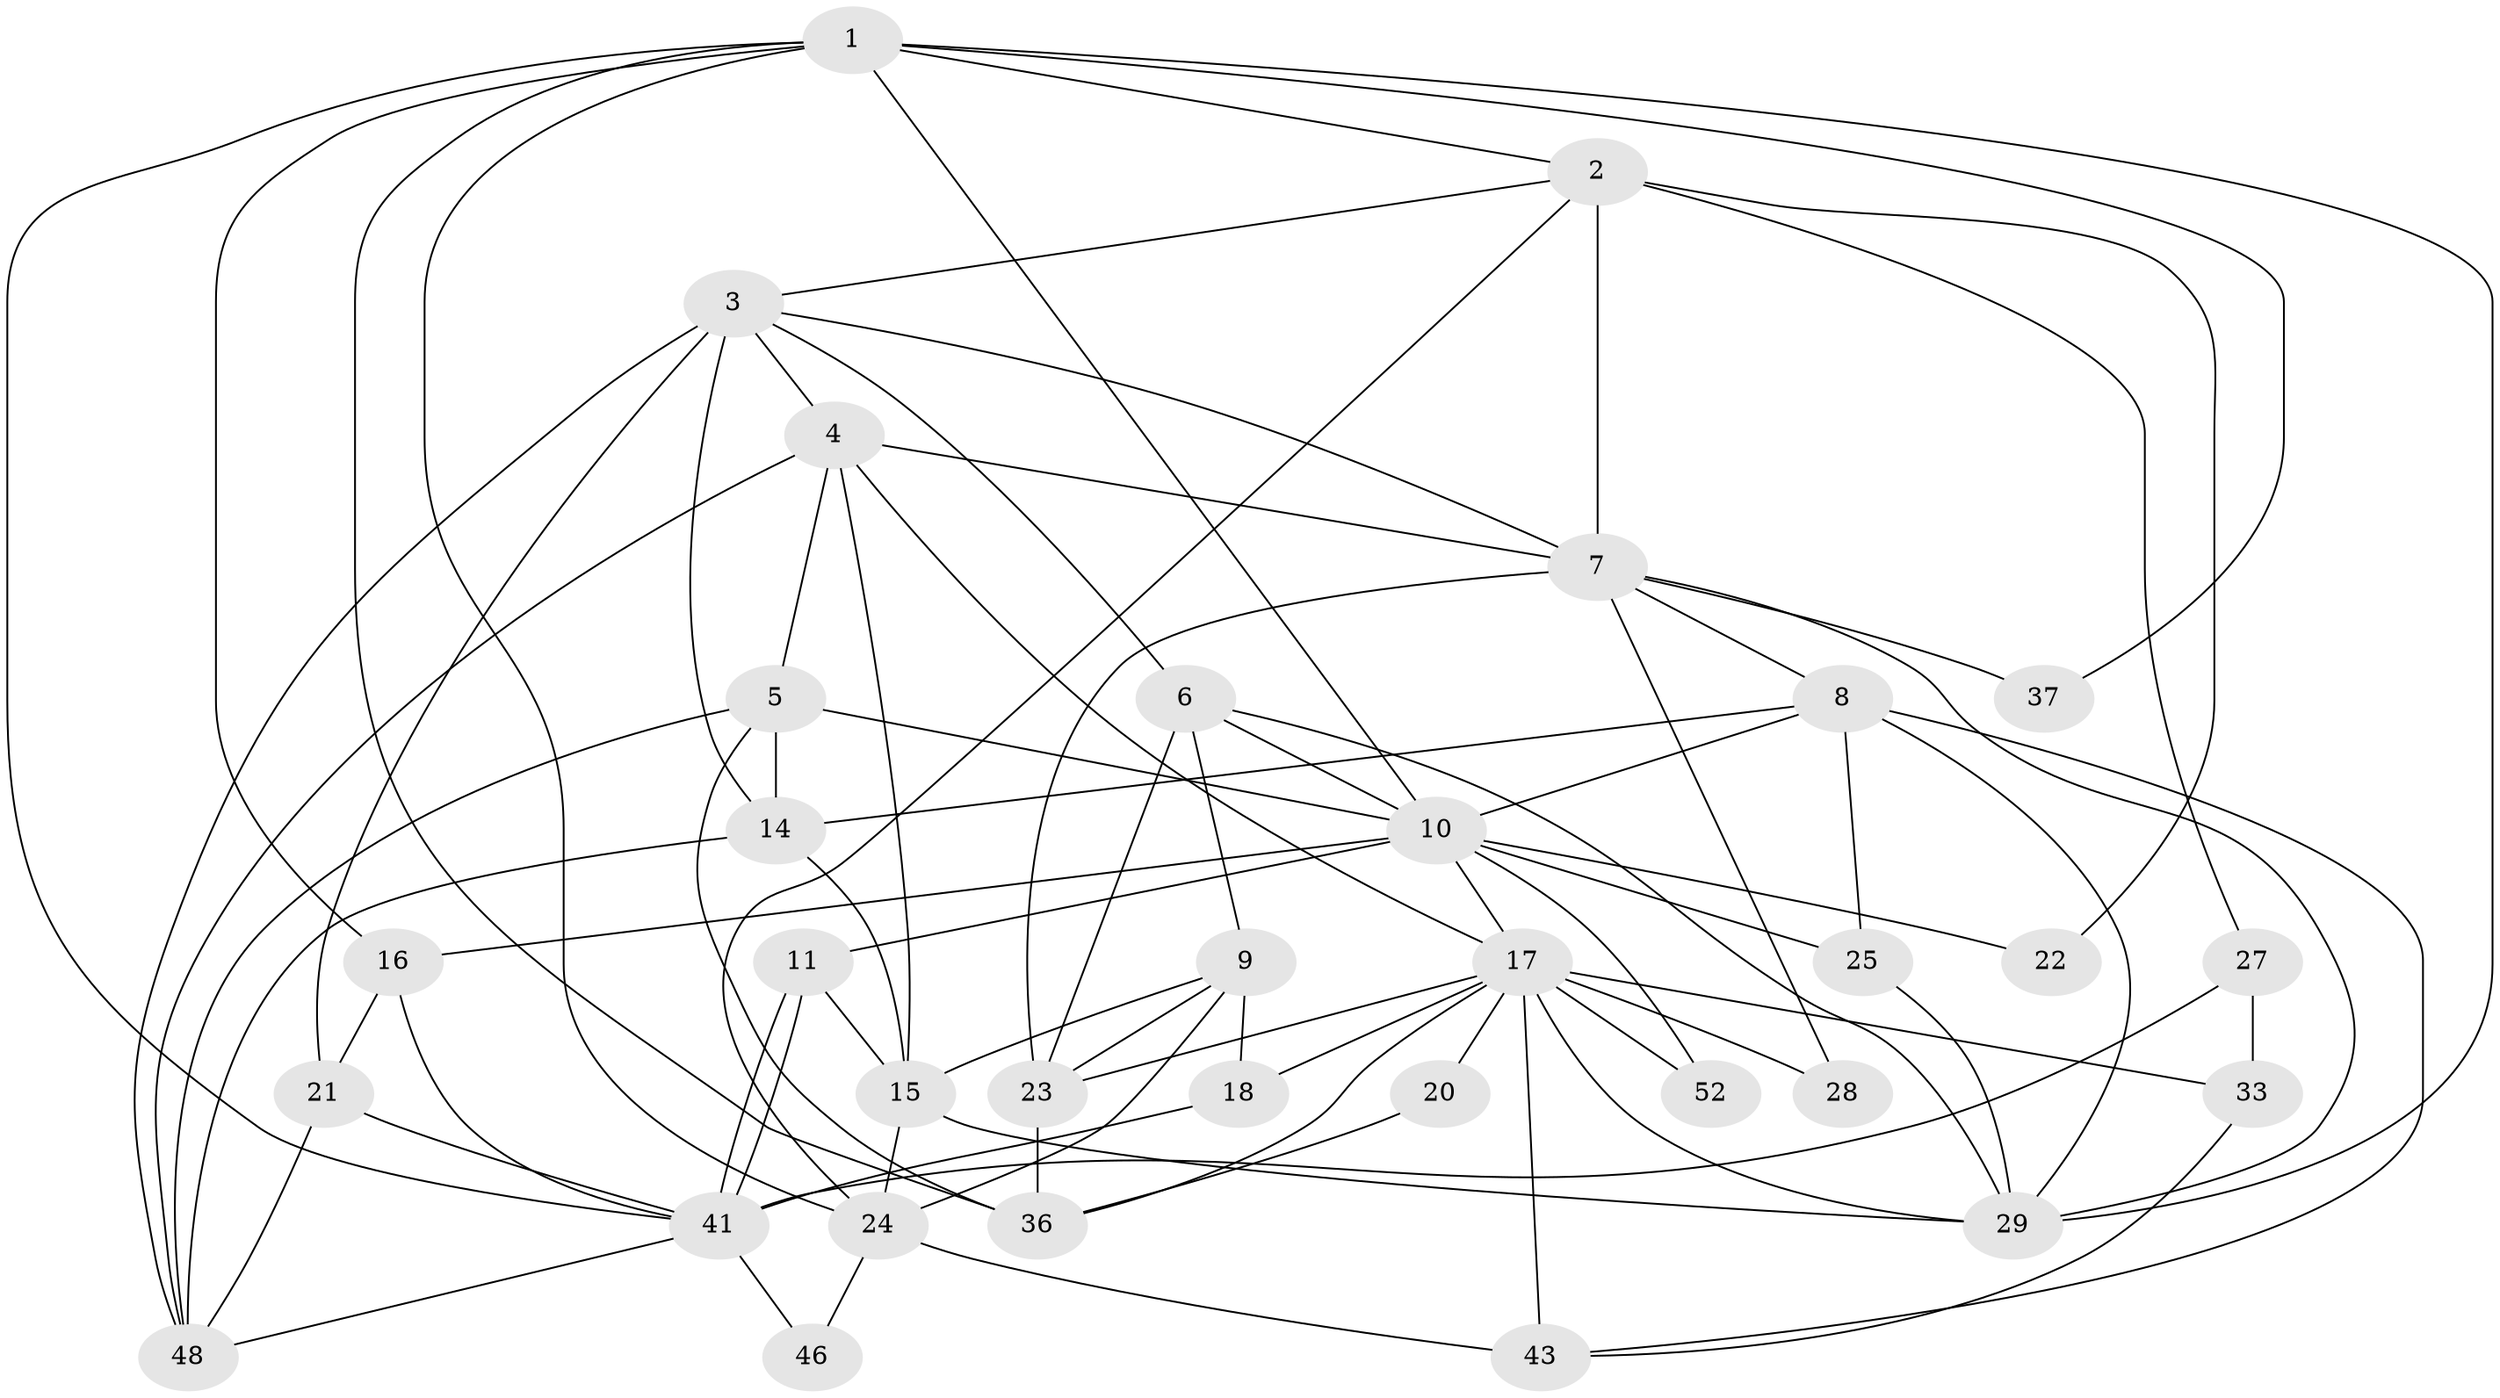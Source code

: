 // Generated by graph-tools (version 1.1) at 2025/52/02/27/25 19:52:02]
// undirected, 33 vertices, 83 edges
graph export_dot {
graph [start="1"]
  node [color=gray90,style=filled];
  1 [super="+26"];
  2 [super="+12"];
  3 [super="+35"];
  4 [super="+31"];
  5;
  6 [super="+55"];
  7 [super="+19"];
  8 [super="+13"];
  9 [super="+39"];
  10 [super="+47"];
  11;
  14 [super="+51"];
  15 [super="+56"];
  16 [super="+32"];
  17 [super="+42"];
  18 [super="+54"];
  20;
  21 [super="+34"];
  22;
  23 [super="+30"];
  24 [super="+38"];
  25 [super="+44"];
  27;
  28;
  29 [super="+50"];
  33;
  36 [super="+40"];
  37;
  41 [super="+45"];
  43 [super="+49"];
  46;
  48 [super="+53"];
  52;
  1 -- 24;
  1 -- 29;
  1 -- 36;
  1 -- 2;
  1 -- 16;
  1 -- 37;
  1 -- 41;
  1 -- 10;
  2 -- 22 [weight=2];
  2 -- 24;
  2 -- 7;
  2 -- 27;
  2 -- 3;
  3 -- 21 [weight=2];
  3 -- 7;
  3 -- 14;
  3 -- 6;
  3 -- 48;
  3 -- 4;
  4 -- 17;
  4 -- 48;
  4 -- 5;
  4 -- 7;
  4 -- 15;
  5 -- 10;
  5 -- 48;
  5 -- 14;
  5 -- 36;
  6 -- 10;
  6 -- 23;
  6 -- 29;
  6 -- 9;
  7 -- 8;
  7 -- 23 [weight=2];
  7 -- 28;
  7 -- 37;
  7 -- 29;
  8 -- 25;
  8 -- 10;
  8 -- 43;
  8 -- 14;
  8 -- 29;
  9 -- 15;
  9 -- 18;
  9 -- 24;
  9 -- 23;
  10 -- 22;
  10 -- 52;
  10 -- 25;
  10 -- 17;
  10 -- 11;
  10 -- 16;
  11 -- 41;
  11 -- 41;
  11 -- 15;
  14 -- 48;
  14 -- 15;
  15 -- 29;
  15 -- 24;
  16 -- 21;
  16 -- 41;
  17 -- 33;
  17 -- 43 [weight=3];
  17 -- 52;
  17 -- 20;
  17 -- 28;
  17 -- 23;
  17 -- 29;
  17 -- 36;
  17 -- 18;
  18 -- 41;
  20 -- 36;
  21 -- 48;
  21 -- 41;
  23 -- 36;
  24 -- 46;
  24 -- 43;
  25 -- 29;
  27 -- 41;
  27 -- 33;
  33 -- 43;
  41 -- 46;
  41 -- 48;
}
